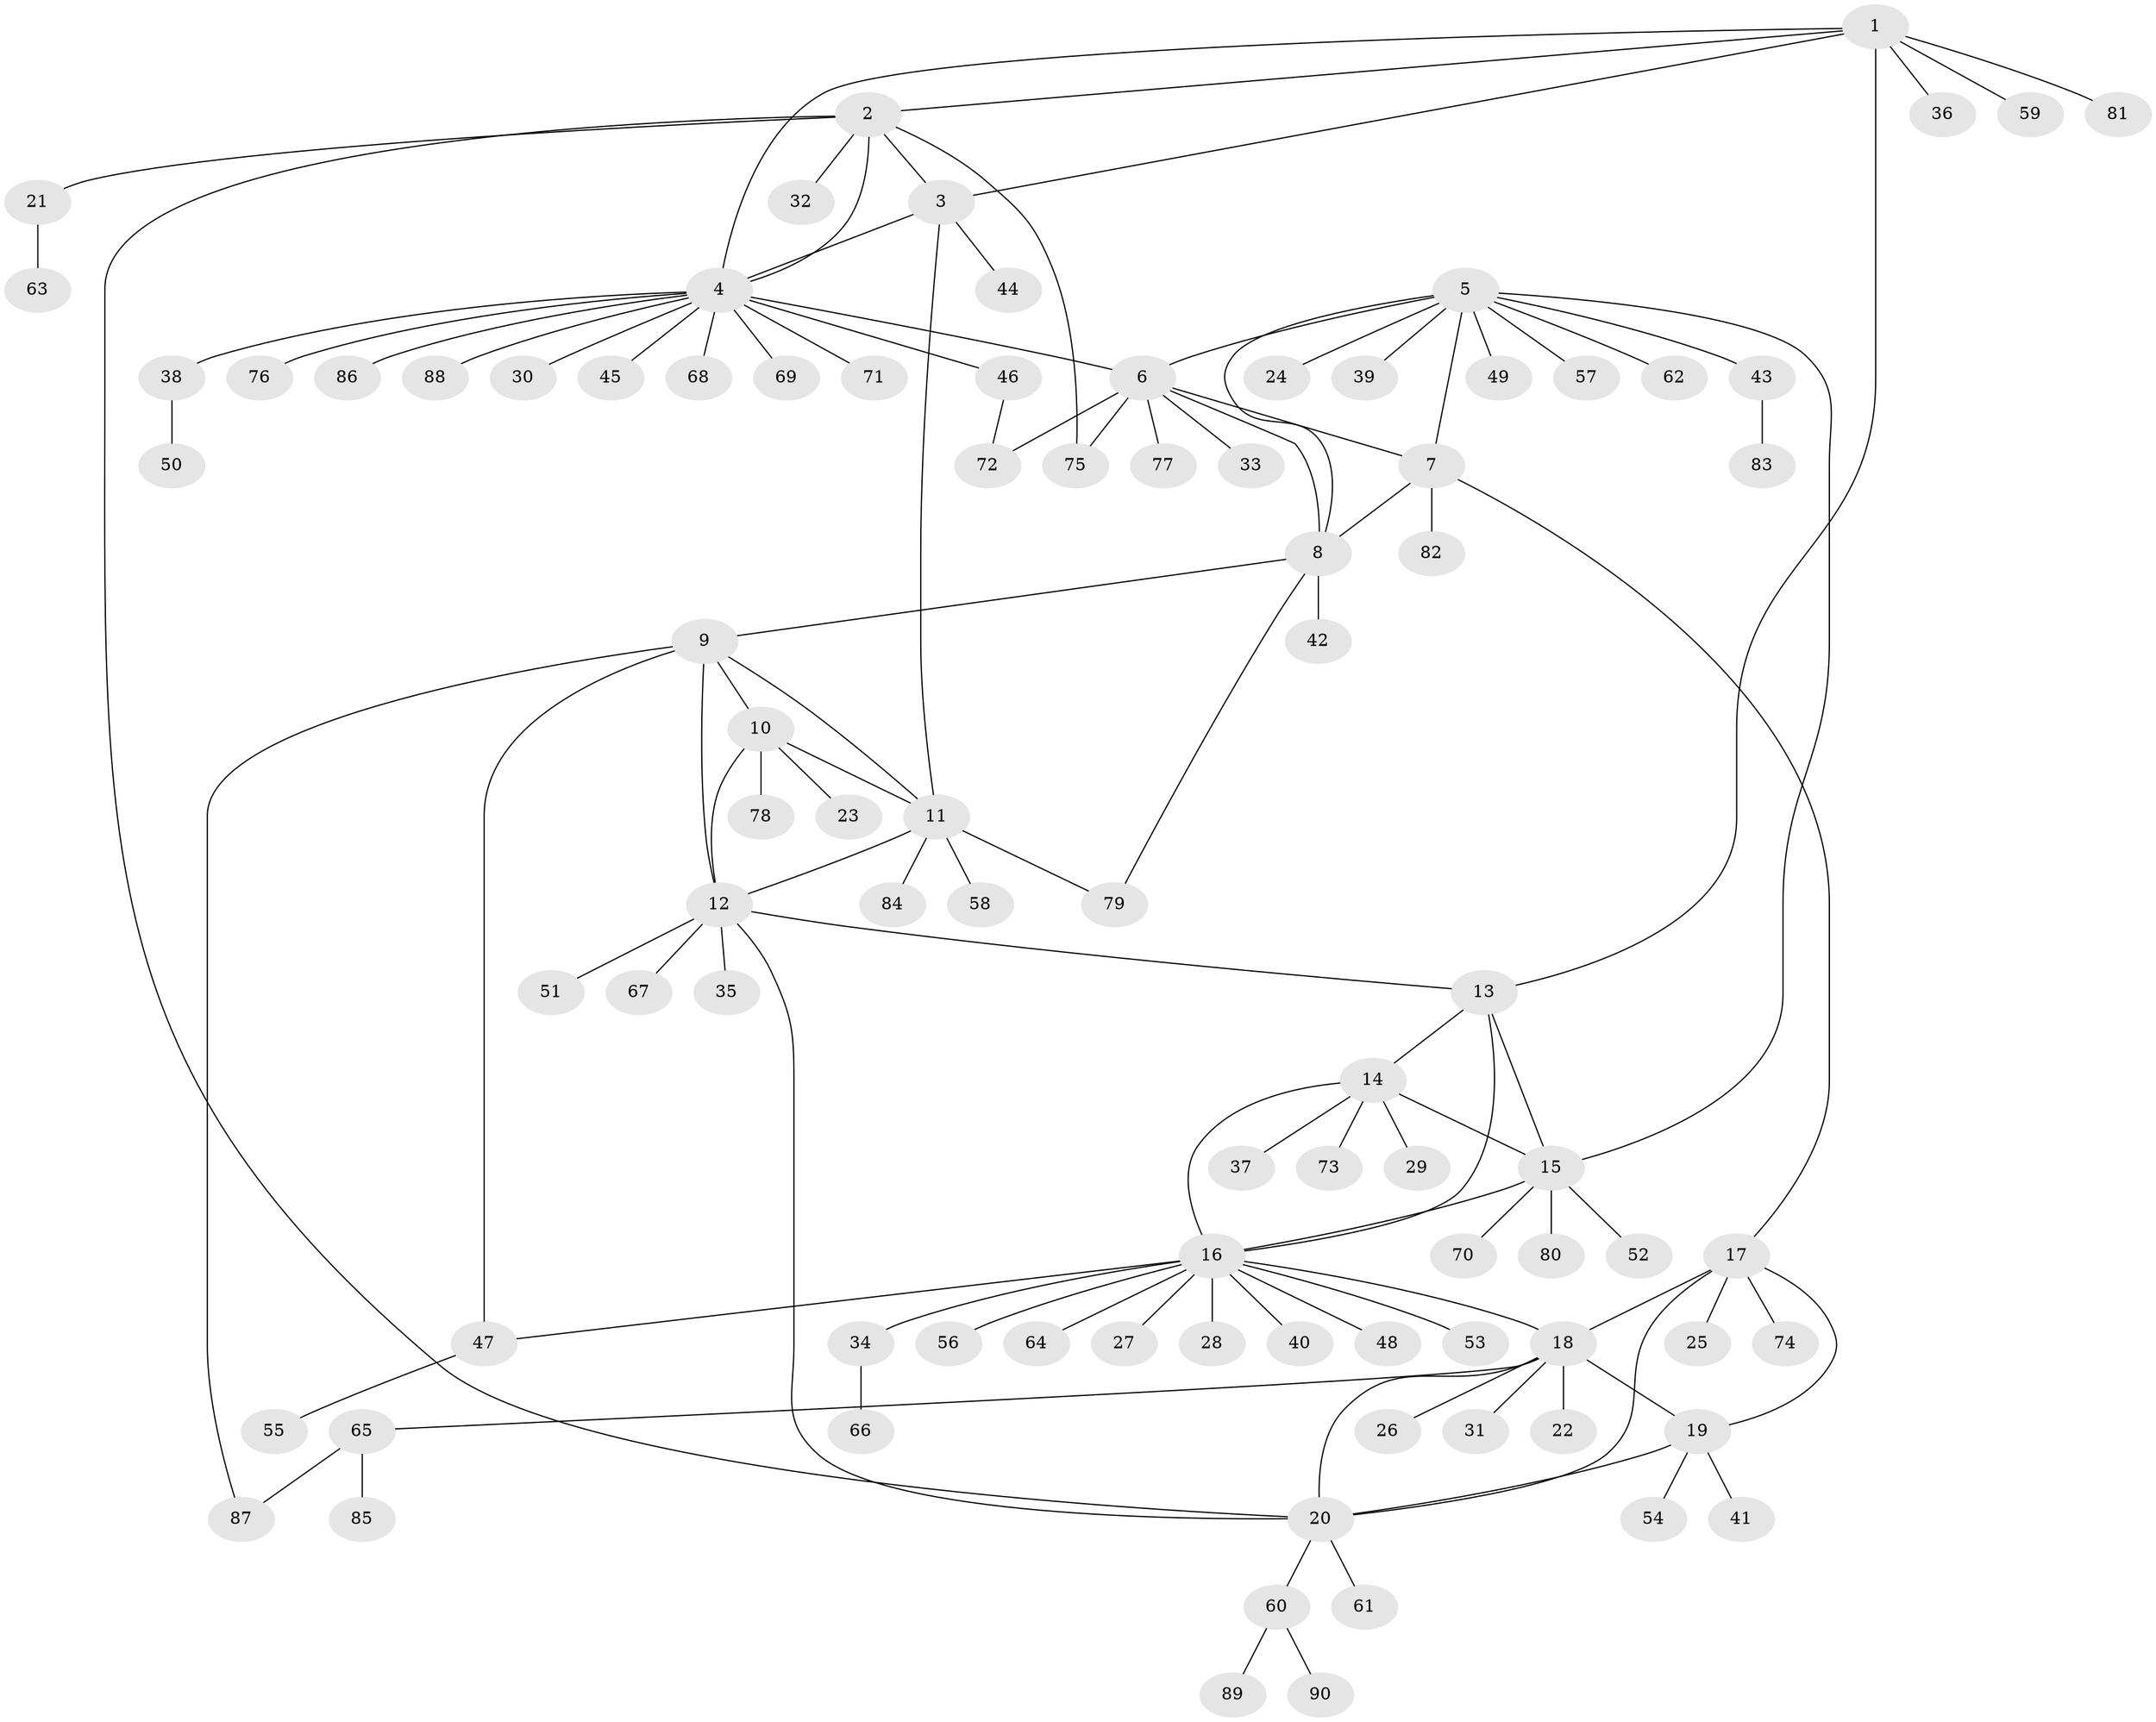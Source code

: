 // Generated by graph-tools (version 1.1) at 2025/16/03/09/25 04:16:08]
// undirected, 90 vertices, 115 edges
graph export_dot {
graph [start="1"]
  node [color=gray90,style=filled];
  1;
  2;
  3;
  4;
  5;
  6;
  7;
  8;
  9;
  10;
  11;
  12;
  13;
  14;
  15;
  16;
  17;
  18;
  19;
  20;
  21;
  22;
  23;
  24;
  25;
  26;
  27;
  28;
  29;
  30;
  31;
  32;
  33;
  34;
  35;
  36;
  37;
  38;
  39;
  40;
  41;
  42;
  43;
  44;
  45;
  46;
  47;
  48;
  49;
  50;
  51;
  52;
  53;
  54;
  55;
  56;
  57;
  58;
  59;
  60;
  61;
  62;
  63;
  64;
  65;
  66;
  67;
  68;
  69;
  70;
  71;
  72;
  73;
  74;
  75;
  76;
  77;
  78;
  79;
  80;
  81;
  82;
  83;
  84;
  85;
  86;
  87;
  88;
  89;
  90;
  1 -- 2;
  1 -- 3;
  1 -- 4;
  1 -- 13;
  1 -- 36;
  1 -- 59;
  1 -- 81;
  2 -- 3;
  2 -- 4;
  2 -- 20;
  2 -- 21;
  2 -- 32;
  2 -- 75;
  3 -- 4;
  3 -- 11;
  3 -- 44;
  4 -- 6;
  4 -- 30;
  4 -- 38;
  4 -- 45;
  4 -- 46;
  4 -- 68;
  4 -- 69;
  4 -- 71;
  4 -- 76;
  4 -- 86;
  4 -- 88;
  5 -- 6;
  5 -- 7;
  5 -- 8;
  5 -- 15;
  5 -- 24;
  5 -- 39;
  5 -- 43;
  5 -- 49;
  5 -- 57;
  5 -- 62;
  6 -- 7;
  6 -- 8;
  6 -- 33;
  6 -- 72;
  6 -- 75;
  6 -- 77;
  7 -- 8;
  7 -- 17;
  7 -- 82;
  8 -- 9;
  8 -- 42;
  8 -- 79;
  9 -- 10;
  9 -- 11;
  9 -- 12;
  9 -- 47;
  9 -- 87;
  10 -- 11;
  10 -- 12;
  10 -- 23;
  10 -- 78;
  11 -- 12;
  11 -- 58;
  11 -- 79;
  11 -- 84;
  12 -- 13;
  12 -- 20;
  12 -- 35;
  12 -- 51;
  12 -- 67;
  13 -- 14;
  13 -- 15;
  13 -- 16;
  14 -- 15;
  14 -- 16;
  14 -- 29;
  14 -- 37;
  14 -- 73;
  15 -- 16;
  15 -- 52;
  15 -- 70;
  15 -- 80;
  16 -- 18;
  16 -- 27;
  16 -- 28;
  16 -- 34;
  16 -- 40;
  16 -- 47;
  16 -- 48;
  16 -- 53;
  16 -- 56;
  16 -- 64;
  17 -- 18;
  17 -- 19;
  17 -- 20;
  17 -- 25;
  17 -- 74;
  18 -- 19;
  18 -- 20;
  18 -- 22;
  18 -- 26;
  18 -- 31;
  18 -- 65;
  19 -- 20;
  19 -- 41;
  19 -- 54;
  20 -- 60;
  20 -- 61;
  21 -- 63;
  34 -- 66;
  38 -- 50;
  43 -- 83;
  46 -- 72;
  47 -- 55;
  60 -- 89;
  60 -- 90;
  65 -- 85;
  65 -- 87;
}
